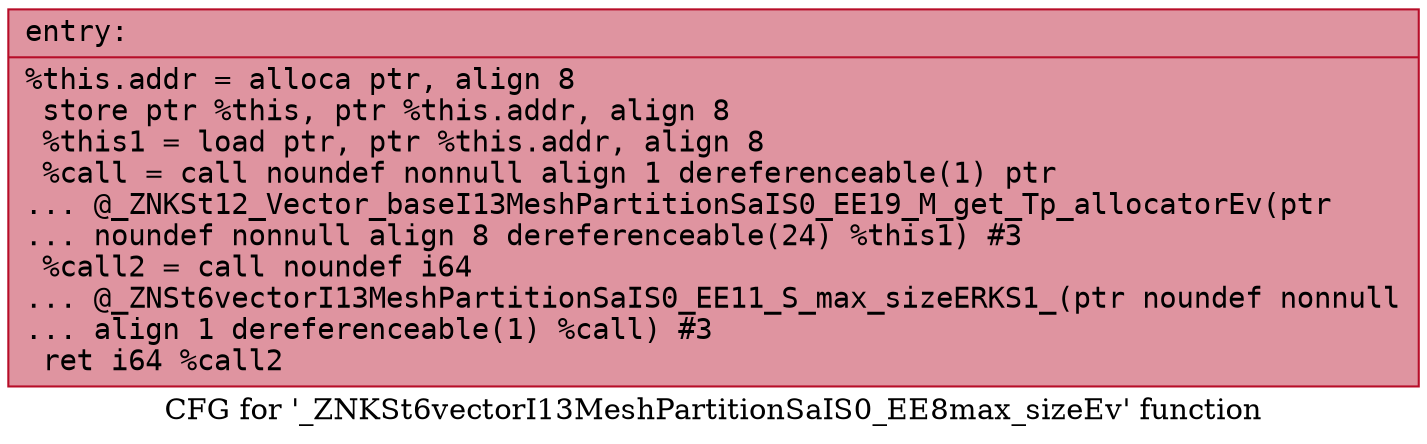 digraph "CFG for '_ZNKSt6vectorI13MeshPartitionSaIS0_EE8max_sizeEv' function" {
	label="CFG for '_ZNKSt6vectorI13MeshPartitionSaIS0_EE8max_sizeEv' function";

	Node0x55dab483cef0 [shape=record,color="#b70d28ff", style=filled, fillcolor="#b70d2870" fontname="Courier",label="{entry:\l|  %this.addr = alloca ptr, align 8\l  store ptr %this, ptr %this.addr, align 8\l  %this1 = load ptr, ptr %this.addr, align 8\l  %call = call noundef nonnull align 1 dereferenceable(1) ptr\l... @_ZNKSt12_Vector_baseI13MeshPartitionSaIS0_EE19_M_get_Tp_allocatorEv(ptr\l... noundef nonnull align 8 dereferenceable(24) %this1) #3\l  %call2 = call noundef i64\l... @_ZNSt6vectorI13MeshPartitionSaIS0_EE11_S_max_sizeERKS1_(ptr noundef nonnull\l... align 1 dereferenceable(1) %call) #3\l  ret i64 %call2\l}"];
}
